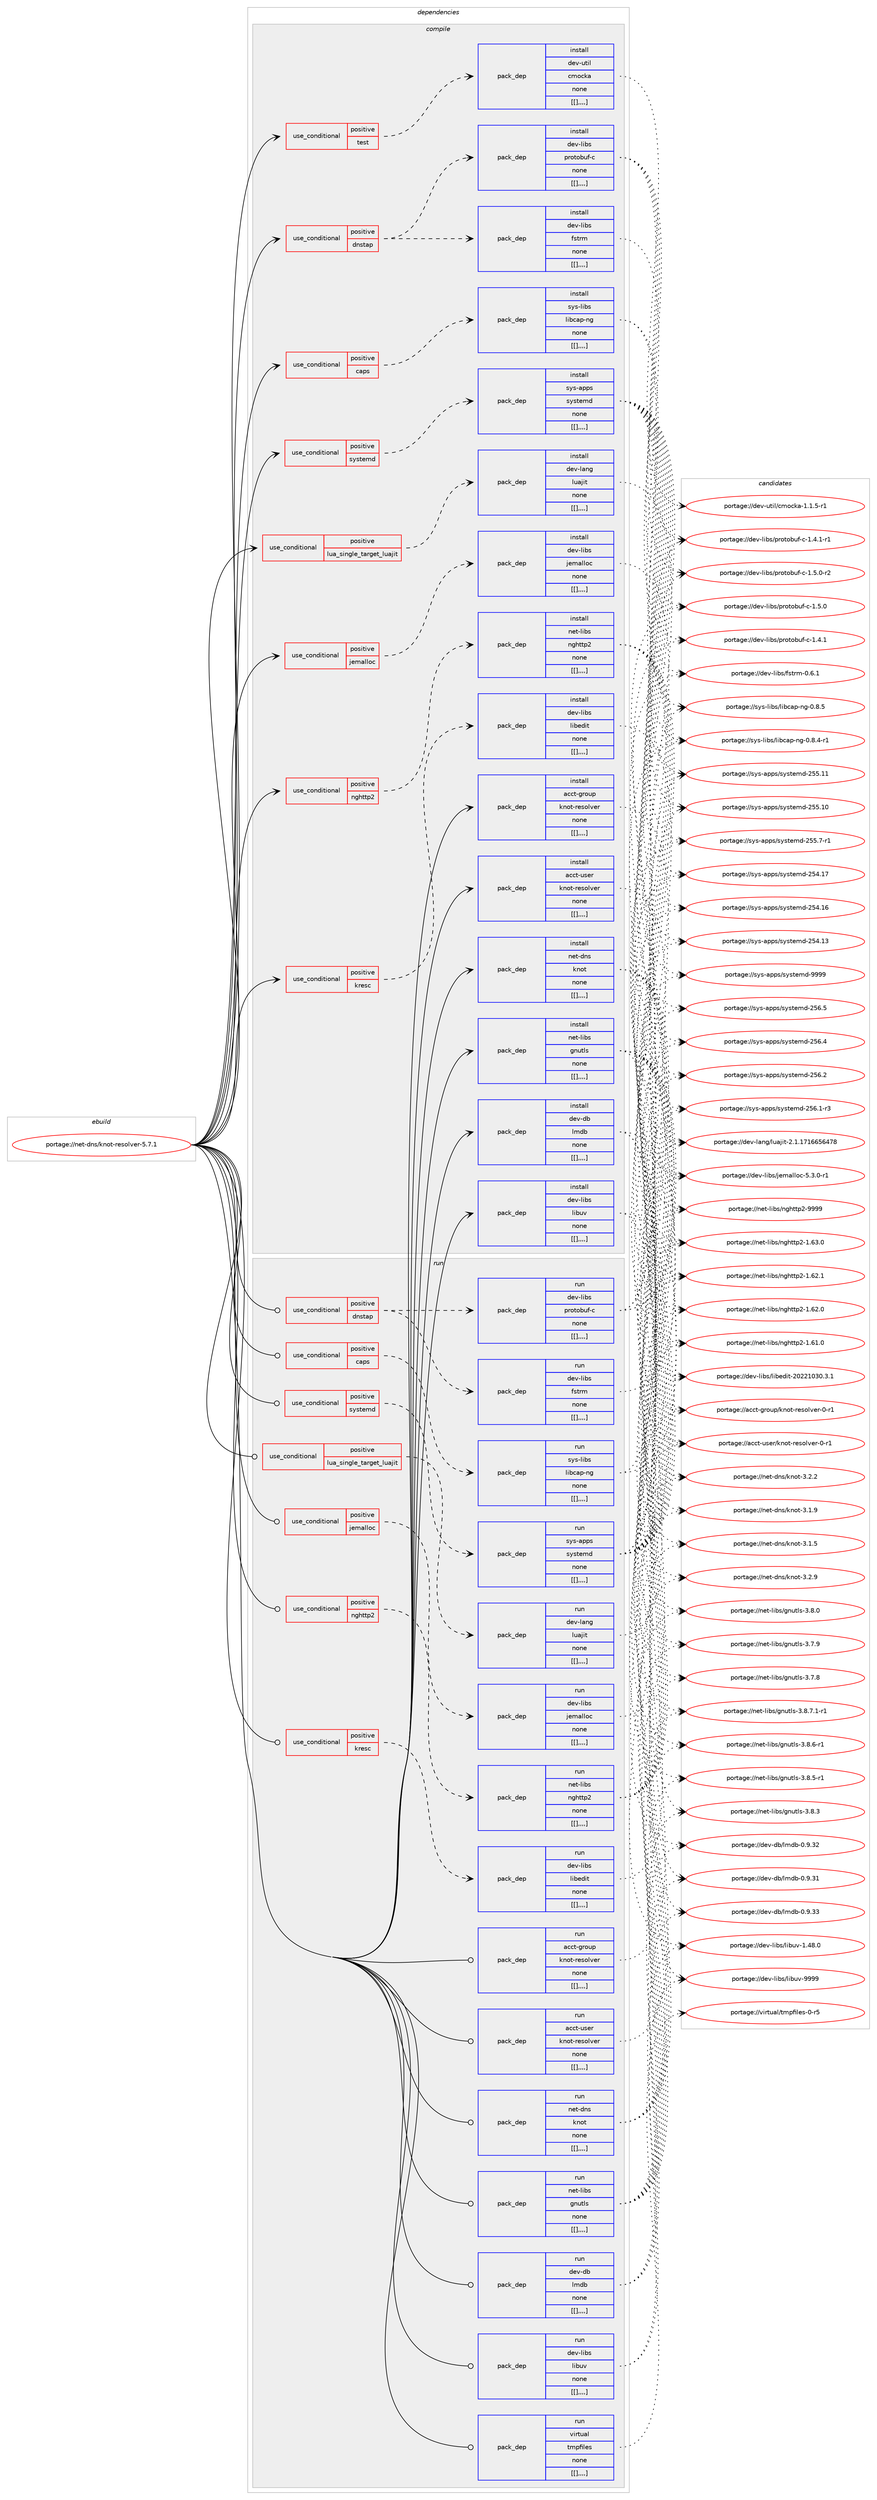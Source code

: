 digraph prolog {

# *************
# Graph options
# *************

newrank=true;
concentrate=true;
compound=true;
graph [rankdir=LR,fontname=Helvetica,fontsize=10,ranksep=1.5];#, ranksep=2.5, nodesep=0.2];
edge  [arrowhead=vee];
node  [fontname=Helvetica,fontsize=10];

# **********
# The ebuild
# **********

subgraph cluster_leftcol {
color=gray;
label=<<i>ebuild</i>>;
id [label="portage://net-dns/knot-resolver-5.7.1", color=red, width=4, href="../net-dns/knot-resolver-5.7.1.svg"];
}

# ****************
# The dependencies
# ****************

subgraph cluster_midcol {
color=gray;
label=<<i>dependencies</i>>;
subgraph cluster_compile {
fillcolor="#eeeeee";
style=filled;
label=<<i>compile</i>>;
subgraph cond94603 {
dependency365141 [label=<<TABLE BORDER="0" CELLBORDER="1" CELLSPACING="0" CELLPADDING="4"><TR><TD ROWSPAN="3" CELLPADDING="10">use_conditional</TD></TR><TR><TD>positive</TD></TR><TR><TD>caps</TD></TR></TABLE>>, shape=none, color=red];
subgraph pack267785 {
dependency365142 [label=<<TABLE BORDER="0" CELLBORDER="1" CELLSPACING="0" CELLPADDING="4" WIDTH="220"><TR><TD ROWSPAN="6" CELLPADDING="30">pack_dep</TD></TR><TR><TD WIDTH="110">install</TD></TR><TR><TD>sys-libs</TD></TR><TR><TD>libcap-ng</TD></TR><TR><TD>none</TD></TR><TR><TD>[[],,,,]</TD></TR></TABLE>>, shape=none, color=blue];
}
dependency365141:e -> dependency365142:w [weight=20,style="dashed",arrowhead="vee"];
}
id:e -> dependency365141:w [weight=20,style="solid",arrowhead="vee"];
subgraph cond94604 {
dependency365143 [label=<<TABLE BORDER="0" CELLBORDER="1" CELLSPACING="0" CELLPADDING="4"><TR><TD ROWSPAN="3" CELLPADDING="10">use_conditional</TD></TR><TR><TD>positive</TD></TR><TR><TD>dnstap</TD></TR></TABLE>>, shape=none, color=red];
subgraph pack267786 {
dependency365144 [label=<<TABLE BORDER="0" CELLBORDER="1" CELLSPACING="0" CELLPADDING="4" WIDTH="220"><TR><TD ROWSPAN="6" CELLPADDING="30">pack_dep</TD></TR><TR><TD WIDTH="110">install</TD></TR><TR><TD>dev-libs</TD></TR><TR><TD>fstrm</TD></TR><TR><TD>none</TD></TR><TR><TD>[[],,,,]</TD></TR></TABLE>>, shape=none, color=blue];
}
dependency365143:e -> dependency365144:w [weight=20,style="dashed",arrowhead="vee"];
subgraph pack267787 {
dependency365145 [label=<<TABLE BORDER="0" CELLBORDER="1" CELLSPACING="0" CELLPADDING="4" WIDTH="220"><TR><TD ROWSPAN="6" CELLPADDING="30">pack_dep</TD></TR><TR><TD WIDTH="110">install</TD></TR><TR><TD>dev-libs</TD></TR><TR><TD>protobuf-c</TD></TR><TR><TD>none</TD></TR><TR><TD>[[],,,,]</TD></TR></TABLE>>, shape=none, color=blue];
}
dependency365143:e -> dependency365145:w [weight=20,style="dashed",arrowhead="vee"];
}
id:e -> dependency365143:w [weight=20,style="solid",arrowhead="vee"];
subgraph cond94605 {
dependency365146 [label=<<TABLE BORDER="0" CELLBORDER="1" CELLSPACING="0" CELLPADDING="4"><TR><TD ROWSPAN="3" CELLPADDING="10">use_conditional</TD></TR><TR><TD>positive</TD></TR><TR><TD>jemalloc</TD></TR></TABLE>>, shape=none, color=red];
subgraph pack267788 {
dependency365147 [label=<<TABLE BORDER="0" CELLBORDER="1" CELLSPACING="0" CELLPADDING="4" WIDTH="220"><TR><TD ROWSPAN="6" CELLPADDING="30">pack_dep</TD></TR><TR><TD WIDTH="110">install</TD></TR><TR><TD>dev-libs</TD></TR><TR><TD>jemalloc</TD></TR><TR><TD>none</TD></TR><TR><TD>[[],,,,]</TD></TR></TABLE>>, shape=none, color=blue];
}
dependency365146:e -> dependency365147:w [weight=20,style="dashed",arrowhead="vee"];
}
id:e -> dependency365146:w [weight=20,style="solid",arrowhead="vee"];
subgraph cond94606 {
dependency365148 [label=<<TABLE BORDER="0" CELLBORDER="1" CELLSPACING="0" CELLPADDING="4"><TR><TD ROWSPAN="3" CELLPADDING="10">use_conditional</TD></TR><TR><TD>positive</TD></TR><TR><TD>kresc</TD></TR></TABLE>>, shape=none, color=red];
subgraph pack267789 {
dependency365149 [label=<<TABLE BORDER="0" CELLBORDER="1" CELLSPACING="0" CELLPADDING="4" WIDTH="220"><TR><TD ROWSPAN="6" CELLPADDING="30">pack_dep</TD></TR><TR><TD WIDTH="110">install</TD></TR><TR><TD>dev-libs</TD></TR><TR><TD>libedit</TD></TR><TR><TD>none</TD></TR><TR><TD>[[],,,,]</TD></TR></TABLE>>, shape=none, color=blue];
}
dependency365148:e -> dependency365149:w [weight=20,style="dashed",arrowhead="vee"];
}
id:e -> dependency365148:w [weight=20,style="solid",arrowhead="vee"];
subgraph cond94607 {
dependency365150 [label=<<TABLE BORDER="0" CELLBORDER="1" CELLSPACING="0" CELLPADDING="4"><TR><TD ROWSPAN="3" CELLPADDING="10">use_conditional</TD></TR><TR><TD>positive</TD></TR><TR><TD>lua_single_target_luajit</TD></TR></TABLE>>, shape=none, color=red];
subgraph pack267790 {
dependency365151 [label=<<TABLE BORDER="0" CELLBORDER="1" CELLSPACING="0" CELLPADDING="4" WIDTH="220"><TR><TD ROWSPAN="6" CELLPADDING="30">pack_dep</TD></TR><TR><TD WIDTH="110">install</TD></TR><TR><TD>dev-lang</TD></TR><TR><TD>luajit</TD></TR><TR><TD>none</TD></TR><TR><TD>[[],,,,]</TD></TR></TABLE>>, shape=none, color=blue];
}
dependency365150:e -> dependency365151:w [weight=20,style="dashed",arrowhead="vee"];
}
id:e -> dependency365150:w [weight=20,style="solid",arrowhead="vee"];
subgraph cond94608 {
dependency365152 [label=<<TABLE BORDER="0" CELLBORDER="1" CELLSPACING="0" CELLPADDING="4"><TR><TD ROWSPAN="3" CELLPADDING="10">use_conditional</TD></TR><TR><TD>positive</TD></TR><TR><TD>nghttp2</TD></TR></TABLE>>, shape=none, color=red];
subgraph pack267791 {
dependency365153 [label=<<TABLE BORDER="0" CELLBORDER="1" CELLSPACING="0" CELLPADDING="4" WIDTH="220"><TR><TD ROWSPAN="6" CELLPADDING="30">pack_dep</TD></TR><TR><TD WIDTH="110">install</TD></TR><TR><TD>net-libs</TD></TR><TR><TD>nghttp2</TD></TR><TR><TD>none</TD></TR><TR><TD>[[],,,,]</TD></TR></TABLE>>, shape=none, color=blue];
}
dependency365152:e -> dependency365153:w [weight=20,style="dashed",arrowhead="vee"];
}
id:e -> dependency365152:w [weight=20,style="solid",arrowhead="vee"];
subgraph cond94609 {
dependency365154 [label=<<TABLE BORDER="0" CELLBORDER="1" CELLSPACING="0" CELLPADDING="4"><TR><TD ROWSPAN="3" CELLPADDING="10">use_conditional</TD></TR><TR><TD>positive</TD></TR><TR><TD>systemd</TD></TR></TABLE>>, shape=none, color=red];
subgraph pack267792 {
dependency365155 [label=<<TABLE BORDER="0" CELLBORDER="1" CELLSPACING="0" CELLPADDING="4" WIDTH="220"><TR><TD ROWSPAN="6" CELLPADDING="30">pack_dep</TD></TR><TR><TD WIDTH="110">install</TD></TR><TR><TD>sys-apps</TD></TR><TR><TD>systemd</TD></TR><TR><TD>none</TD></TR><TR><TD>[[],,,,]</TD></TR></TABLE>>, shape=none, color=blue];
}
dependency365154:e -> dependency365155:w [weight=20,style="dashed",arrowhead="vee"];
}
id:e -> dependency365154:w [weight=20,style="solid",arrowhead="vee"];
subgraph cond94610 {
dependency365156 [label=<<TABLE BORDER="0" CELLBORDER="1" CELLSPACING="0" CELLPADDING="4"><TR><TD ROWSPAN="3" CELLPADDING="10">use_conditional</TD></TR><TR><TD>positive</TD></TR><TR><TD>test</TD></TR></TABLE>>, shape=none, color=red];
subgraph pack267793 {
dependency365157 [label=<<TABLE BORDER="0" CELLBORDER="1" CELLSPACING="0" CELLPADDING="4" WIDTH="220"><TR><TD ROWSPAN="6" CELLPADDING="30">pack_dep</TD></TR><TR><TD WIDTH="110">install</TD></TR><TR><TD>dev-util</TD></TR><TR><TD>cmocka</TD></TR><TR><TD>none</TD></TR><TR><TD>[[],,,,]</TD></TR></TABLE>>, shape=none, color=blue];
}
dependency365156:e -> dependency365157:w [weight=20,style="dashed",arrowhead="vee"];
}
id:e -> dependency365156:w [weight=20,style="solid",arrowhead="vee"];
subgraph pack267794 {
dependency365158 [label=<<TABLE BORDER="0" CELLBORDER="1" CELLSPACING="0" CELLPADDING="4" WIDTH="220"><TR><TD ROWSPAN="6" CELLPADDING="30">pack_dep</TD></TR><TR><TD WIDTH="110">install</TD></TR><TR><TD>acct-group</TD></TR><TR><TD>knot-resolver</TD></TR><TR><TD>none</TD></TR><TR><TD>[[],,,,]</TD></TR></TABLE>>, shape=none, color=blue];
}
id:e -> dependency365158:w [weight=20,style="solid",arrowhead="vee"];
subgraph pack267795 {
dependency365159 [label=<<TABLE BORDER="0" CELLBORDER="1" CELLSPACING="0" CELLPADDING="4" WIDTH="220"><TR><TD ROWSPAN="6" CELLPADDING="30">pack_dep</TD></TR><TR><TD WIDTH="110">install</TD></TR><TR><TD>acct-user</TD></TR><TR><TD>knot-resolver</TD></TR><TR><TD>none</TD></TR><TR><TD>[[],,,,]</TD></TR></TABLE>>, shape=none, color=blue];
}
id:e -> dependency365159:w [weight=20,style="solid",arrowhead="vee"];
subgraph pack267796 {
dependency365160 [label=<<TABLE BORDER="0" CELLBORDER="1" CELLSPACING="0" CELLPADDING="4" WIDTH="220"><TR><TD ROWSPAN="6" CELLPADDING="30">pack_dep</TD></TR><TR><TD WIDTH="110">install</TD></TR><TR><TD>dev-db</TD></TR><TR><TD>lmdb</TD></TR><TR><TD>none</TD></TR><TR><TD>[[],,,,]</TD></TR></TABLE>>, shape=none, color=blue];
}
id:e -> dependency365160:w [weight=20,style="solid",arrowhead="vee"];
subgraph pack267797 {
dependency365161 [label=<<TABLE BORDER="0" CELLBORDER="1" CELLSPACING="0" CELLPADDING="4" WIDTH="220"><TR><TD ROWSPAN="6" CELLPADDING="30">pack_dep</TD></TR><TR><TD WIDTH="110">install</TD></TR><TR><TD>dev-libs</TD></TR><TR><TD>libuv</TD></TR><TR><TD>none</TD></TR><TR><TD>[[],,,,]</TD></TR></TABLE>>, shape=none, color=blue];
}
id:e -> dependency365161:w [weight=20,style="solid",arrowhead="vee"];
subgraph pack267798 {
dependency365162 [label=<<TABLE BORDER="0" CELLBORDER="1" CELLSPACING="0" CELLPADDING="4" WIDTH="220"><TR><TD ROWSPAN="6" CELLPADDING="30">pack_dep</TD></TR><TR><TD WIDTH="110">install</TD></TR><TR><TD>net-dns</TD></TR><TR><TD>knot</TD></TR><TR><TD>none</TD></TR><TR><TD>[[],,,,]</TD></TR></TABLE>>, shape=none, color=blue];
}
id:e -> dependency365162:w [weight=20,style="solid",arrowhead="vee"];
subgraph pack267799 {
dependency365163 [label=<<TABLE BORDER="0" CELLBORDER="1" CELLSPACING="0" CELLPADDING="4" WIDTH="220"><TR><TD ROWSPAN="6" CELLPADDING="30">pack_dep</TD></TR><TR><TD WIDTH="110">install</TD></TR><TR><TD>net-libs</TD></TR><TR><TD>gnutls</TD></TR><TR><TD>none</TD></TR><TR><TD>[[],,,,]</TD></TR></TABLE>>, shape=none, color=blue];
}
id:e -> dependency365163:w [weight=20,style="solid",arrowhead="vee"];
}
subgraph cluster_compileandrun {
fillcolor="#eeeeee";
style=filled;
label=<<i>compile and run</i>>;
}
subgraph cluster_run {
fillcolor="#eeeeee";
style=filled;
label=<<i>run</i>>;
subgraph cond94611 {
dependency365164 [label=<<TABLE BORDER="0" CELLBORDER="1" CELLSPACING="0" CELLPADDING="4"><TR><TD ROWSPAN="3" CELLPADDING="10">use_conditional</TD></TR><TR><TD>positive</TD></TR><TR><TD>caps</TD></TR></TABLE>>, shape=none, color=red];
subgraph pack267800 {
dependency365165 [label=<<TABLE BORDER="0" CELLBORDER="1" CELLSPACING="0" CELLPADDING="4" WIDTH="220"><TR><TD ROWSPAN="6" CELLPADDING="30">pack_dep</TD></TR><TR><TD WIDTH="110">run</TD></TR><TR><TD>sys-libs</TD></TR><TR><TD>libcap-ng</TD></TR><TR><TD>none</TD></TR><TR><TD>[[],,,,]</TD></TR></TABLE>>, shape=none, color=blue];
}
dependency365164:e -> dependency365165:w [weight=20,style="dashed",arrowhead="vee"];
}
id:e -> dependency365164:w [weight=20,style="solid",arrowhead="odot"];
subgraph cond94612 {
dependency365166 [label=<<TABLE BORDER="0" CELLBORDER="1" CELLSPACING="0" CELLPADDING="4"><TR><TD ROWSPAN="3" CELLPADDING="10">use_conditional</TD></TR><TR><TD>positive</TD></TR><TR><TD>dnstap</TD></TR></TABLE>>, shape=none, color=red];
subgraph pack267801 {
dependency365167 [label=<<TABLE BORDER="0" CELLBORDER="1" CELLSPACING="0" CELLPADDING="4" WIDTH="220"><TR><TD ROWSPAN="6" CELLPADDING="30">pack_dep</TD></TR><TR><TD WIDTH="110">run</TD></TR><TR><TD>dev-libs</TD></TR><TR><TD>fstrm</TD></TR><TR><TD>none</TD></TR><TR><TD>[[],,,,]</TD></TR></TABLE>>, shape=none, color=blue];
}
dependency365166:e -> dependency365167:w [weight=20,style="dashed",arrowhead="vee"];
subgraph pack267802 {
dependency365168 [label=<<TABLE BORDER="0" CELLBORDER="1" CELLSPACING="0" CELLPADDING="4" WIDTH="220"><TR><TD ROWSPAN="6" CELLPADDING="30">pack_dep</TD></TR><TR><TD WIDTH="110">run</TD></TR><TR><TD>dev-libs</TD></TR><TR><TD>protobuf-c</TD></TR><TR><TD>none</TD></TR><TR><TD>[[],,,,]</TD></TR></TABLE>>, shape=none, color=blue];
}
dependency365166:e -> dependency365168:w [weight=20,style="dashed",arrowhead="vee"];
}
id:e -> dependency365166:w [weight=20,style="solid",arrowhead="odot"];
subgraph cond94613 {
dependency365169 [label=<<TABLE BORDER="0" CELLBORDER="1" CELLSPACING="0" CELLPADDING="4"><TR><TD ROWSPAN="3" CELLPADDING="10">use_conditional</TD></TR><TR><TD>positive</TD></TR><TR><TD>jemalloc</TD></TR></TABLE>>, shape=none, color=red];
subgraph pack267803 {
dependency365170 [label=<<TABLE BORDER="0" CELLBORDER="1" CELLSPACING="0" CELLPADDING="4" WIDTH="220"><TR><TD ROWSPAN="6" CELLPADDING="30">pack_dep</TD></TR><TR><TD WIDTH="110">run</TD></TR><TR><TD>dev-libs</TD></TR><TR><TD>jemalloc</TD></TR><TR><TD>none</TD></TR><TR><TD>[[],,,,]</TD></TR></TABLE>>, shape=none, color=blue];
}
dependency365169:e -> dependency365170:w [weight=20,style="dashed",arrowhead="vee"];
}
id:e -> dependency365169:w [weight=20,style="solid",arrowhead="odot"];
subgraph cond94614 {
dependency365171 [label=<<TABLE BORDER="0" CELLBORDER="1" CELLSPACING="0" CELLPADDING="4"><TR><TD ROWSPAN="3" CELLPADDING="10">use_conditional</TD></TR><TR><TD>positive</TD></TR><TR><TD>kresc</TD></TR></TABLE>>, shape=none, color=red];
subgraph pack267804 {
dependency365172 [label=<<TABLE BORDER="0" CELLBORDER="1" CELLSPACING="0" CELLPADDING="4" WIDTH="220"><TR><TD ROWSPAN="6" CELLPADDING="30">pack_dep</TD></TR><TR><TD WIDTH="110">run</TD></TR><TR><TD>dev-libs</TD></TR><TR><TD>libedit</TD></TR><TR><TD>none</TD></TR><TR><TD>[[],,,,]</TD></TR></TABLE>>, shape=none, color=blue];
}
dependency365171:e -> dependency365172:w [weight=20,style="dashed",arrowhead="vee"];
}
id:e -> dependency365171:w [weight=20,style="solid",arrowhead="odot"];
subgraph cond94615 {
dependency365173 [label=<<TABLE BORDER="0" CELLBORDER="1" CELLSPACING="0" CELLPADDING="4"><TR><TD ROWSPAN="3" CELLPADDING="10">use_conditional</TD></TR><TR><TD>positive</TD></TR><TR><TD>lua_single_target_luajit</TD></TR></TABLE>>, shape=none, color=red];
subgraph pack267805 {
dependency365174 [label=<<TABLE BORDER="0" CELLBORDER="1" CELLSPACING="0" CELLPADDING="4" WIDTH="220"><TR><TD ROWSPAN="6" CELLPADDING="30">pack_dep</TD></TR><TR><TD WIDTH="110">run</TD></TR><TR><TD>dev-lang</TD></TR><TR><TD>luajit</TD></TR><TR><TD>none</TD></TR><TR><TD>[[],,,,]</TD></TR></TABLE>>, shape=none, color=blue];
}
dependency365173:e -> dependency365174:w [weight=20,style="dashed",arrowhead="vee"];
}
id:e -> dependency365173:w [weight=20,style="solid",arrowhead="odot"];
subgraph cond94616 {
dependency365175 [label=<<TABLE BORDER="0" CELLBORDER="1" CELLSPACING="0" CELLPADDING="4"><TR><TD ROWSPAN="3" CELLPADDING="10">use_conditional</TD></TR><TR><TD>positive</TD></TR><TR><TD>nghttp2</TD></TR></TABLE>>, shape=none, color=red];
subgraph pack267806 {
dependency365176 [label=<<TABLE BORDER="0" CELLBORDER="1" CELLSPACING="0" CELLPADDING="4" WIDTH="220"><TR><TD ROWSPAN="6" CELLPADDING="30">pack_dep</TD></TR><TR><TD WIDTH="110">run</TD></TR><TR><TD>net-libs</TD></TR><TR><TD>nghttp2</TD></TR><TR><TD>none</TD></TR><TR><TD>[[],,,,]</TD></TR></TABLE>>, shape=none, color=blue];
}
dependency365175:e -> dependency365176:w [weight=20,style="dashed",arrowhead="vee"];
}
id:e -> dependency365175:w [weight=20,style="solid",arrowhead="odot"];
subgraph cond94617 {
dependency365177 [label=<<TABLE BORDER="0" CELLBORDER="1" CELLSPACING="0" CELLPADDING="4"><TR><TD ROWSPAN="3" CELLPADDING="10">use_conditional</TD></TR><TR><TD>positive</TD></TR><TR><TD>systemd</TD></TR></TABLE>>, shape=none, color=red];
subgraph pack267807 {
dependency365178 [label=<<TABLE BORDER="0" CELLBORDER="1" CELLSPACING="0" CELLPADDING="4" WIDTH="220"><TR><TD ROWSPAN="6" CELLPADDING="30">pack_dep</TD></TR><TR><TD WIDTH="110">run</TD></TR><TR><TD>sys-apps</TD></TR><TR><TD>systemd</TD></TR><TR><TD>none</TD></TR><TR><TD>[[],,,,]</TD></TR></TABLE>>, shape=none, color=blue];
}
dependency365177:e -> dependency365178:w [weight=20,style="dashed",arrowhead="vee"];
}
id:e -> dependency365177:w [weight=20,style="solid",arrowhead="odot"];
subgraph pack267808 {
dependency365179 [label=<<TABLE BORDER="0" CELLBORDER="1" CELLSPACING="0" CELLPADDING="4" WIDTH="220"><TR><TD ROWSPAN="6" CELLPADDING="30">pack_dep</TD></TR><TR><TD WIDTH="110">run</TD></TR><TR><TD>acct-group</TD></TR><TR><TD>knot-resolver</TD></TR><TR><TD>none</TD></TR><TR><TD>[[],,,,]</TD></TR></TABLE>>, shape=none, color=blue];
}
id:e -> dependency365179:w [weight=20,style="solid",arrowhead="odot"];
subgraph pack267809 {
dependency365180 [label=<<TABLE BORDER="0" CELLBORDER="1" CELLSPACING="0" CELLPADDING="4" WIDTH="220"><TR><TD ROWSPAN="6" CELLPADDING="30">pack_dep</TD></TR><TR><TD WIDTH="110">run</TD></TR><TR><TD>acct-user</TD></TR><TR><TD>knot-resolver</TD></TR><TR><TD>none</TD></TR><TR><TD>[[],,,,]</TD></TR></TABLE>>, shape=none, color=blue];
}
id:e -> dependency365180:w [weight=20,style="solid",arrowhead="odot"];
subgraph pack267810 {
dependency365181 [label=<<TABLE BORDER="0" CELLBORDER="1" CELLSPACING="0" CELLPADDING="4" WIDTH="220"><TR><TD ROWSPAN="6" CELLPADDING="30">pack_dep</TD></TR><TR><TD WIDTH="110">run</TD></TR><TR><TD>dev-db</TD></TR><TR><TD>lmdb</TD></TR><TR><TD>none</TD></TR><TR><TD>[[],,,,]</TD></TR></TABLE>>, shape=none, color=blue];
}
id:e -> dependency365181:w [weight=20,style="solid",arrowhead="odot"];
subgraph pack267811 {
dependency365182 [label=<<TABLE BORDER="0" CELLBORDER="1" CELLSPACING="0" CELLPADDING="4" WIDTH="220"><TR><TD ROWSPAN="6" CELLPADDING="30">pack_dep</TD></TR><TR><TD WIDTH="110">run</TD></TR><TR><TD>dev-libs</TD></TR><TR><TD>libuv</TD></TR><TR><TD>none</TD></TR><TR><TD>[[],,,,]</TD></TR></TABLE>>, shape=none, color=blue];
}
id:e -> dependency365182:w [weight=20,style="solid",arrowhead="odot"];
subgraph pack267812 {
dependency365183 [label=<<TABLE BORDER="0" CELLBORDER="1" CELLSPACING="0" CELLPADDING="4" WIDTH="220"><TR><TD ROWSPAN="6" CELLPADDING="30">pack_dep</TD></TR><TR><TD WIDTH="110">run</TD></TR><TR><TD>net-dns</TD></TR><TR><TD>knot</TD></TR><TR><TD>none</TD></TR><TR><TD>[[],,,,]</TD></TR></TABLE>>, shape=none, color=blue];
}
id:e -> dependency365183:w [weight=20,style="solid",arrowhead="odot"];
subgraph pack267813 {
dependency365184 [label=<<TABLE BORDER="0" CELLBORDER="1" CELLSPACING="0" CELLPADDING="4" WIDTH="220"><TR><TD ROWSPAN="6" CELLPADDING="30">pack_dep</TD></TR><TR><TD WIDTH="110">run</TD></TR><TR><TD>net-libs</TD></TR><TR><TD>gnutls</TD></TR><TR><TD>none</TD></TR><TR><TD>[[],,,,]</TD></TR></TABLE>>, shape=none, color=blue];
}
id:e -> dependency365184:w [weight=20,style="solid",arrowhead="odot"];
subgraph pack267814 {
dependency365185 [label=<<TABLE BORDER="0" CELLBORDER="1" CELLSPACING="0" CELLPADDING="4" WIDTH="220"><TR><TD ROWSPAN="6" CELLPADDING="30">pack_dep</TD></TR><TR><TD WIDTH="110">run</TD></TR><TR><TD>virtual</TD></TR><TR><TD>tmpfiles</TD></TR><TR><TD>none</TD></TR><TR><TD>[[],,,,]</TD></TR></TABLE>>, shape=none, color=blue];
}
id:e -> dependency365185:w [weight=20,style="solid",arrowhead="odot"];
}
}

# **************
# The candidates
# **************

subgraph cluster_choices {
rank=same;
color=gray;
label=<<i>candidates</i>>;

subgraph choice267785 {
color=black;
nodesep=1;
choice11512111545108105981154710810598999711245110103454846564653 [label="portage://sys-libs/libcap-ng-0.8.5", color=red, width=4,href="../sys-libs/libcap-ng-0.8.5.svg"];
choice115121115451081059811547108105989997112451101034548465646524511449 [label="portage://sys-libs/libcap-ng-0.8.4-r1", color=red, width=4,href="../sys-libs/libcap-ng-0.8.4-r1.svg"];
dependency365142:e -> choice11512111545108105981154710810598999711245110103454846564653:w [style=dotted,weight="100"];
dependency365142:e -> choice115121115451081059811547108105989997112451101034548465646524511449:w [style=dotted,weight="100"];
}
subgraph choice267786 {
color=black;
nodesep=1;
choice100101118451081059811547102115116114109454846544649 [label="portage://dev-libs/fstrm-0.6.1", color=red, width=4,href="../dev-libs/fstrm-0.6.1.svg"];
dependency365144:e -> choice100101118451081059811547102115116114109454846544649:w [style=dotted,weight="100"];
}
subgraph choice267787 {
color=black;
nodesep=1;
choice1001011184510810598115471121141111161119811710245994549465346484511450 [label="portage://dev-libs/protobuf-c-1.5.0-r2", color=red, width=4,href="../dev-libs/protobuf-c-1.5.0-r2.svg"];
choice100101118451081059811547112114111116111981171024599454946534648 [label="portage://dev-libs/protobuf-c-1.5.0", color=red, width=4,href="../dev-libs/protobuf-c-1.5.0.svg"];
choice1001011184510810598115471121141111161119811710245994549465246494511449 [label="portage://dev-libs/protobuf-c-1.4.1-r1", color=red, width=4,href="../dev-libs/protobuf-c-1.4.1-r1.svg"];
choice100101118451081059811547112114111116111981171024599454946524649 [label="portage://dev-libs/protobuf-c-1.4.1", color=red, width=4,href="../dev-libs/protobuf-c-1.4.1.svg"];
dependency365145:e -> choice1001011184510810598115471121141111161119811710245994549465346484511450:w [style=dotted,weight="100"];
dependency365145:e -> choice100101118451081059811547112114111116111981171024599454946534648:w [style=dotted,weight="100"];
dependency365145:e -> choice1001011184510810598115471121141111161119811710245994549465246494511449:w [style=dotted,weight="100"];
dependency365145:e -> choice100101118451081059811547112114111116111981171024599454946524649:w [style=dotted,weight="100"];
}
subgraph choice267788 {
color=black;
nodesep=1;
choice10010111845108105981154710610110997108108111994553465146484511449 [label="portage://dev-libs/jemalloc-5.3.0-r1", color=red, width=4,href="../dev-libs/jemalloc-5.3.0-r1.svg"];
dependency365147:e -> choice10010111845108105981154710610110997108108111994553465146484511449:w [style=dotted,weight="100"];
}
subgraph choice267789 {
color=black;
nodesep=1;
choice1001011184510810598115471081059810110010511645504850504948514846514649 [label="portage://dev-libs/libedit-20221030.3.1", color=red, width=4,href="../dev-libs/libedit-20221030.3.1.svg"];
dependency365149:e -> choice1001011184510810598115471081059810110010511645504850504948514846514649:w [style=dotted,weight="100"];
}
subgraph choice267790 {
color=black;
nodesep=1;
choice10010111845108971101034710811797106105116455046494649554954545354525556 [label="portage://dev-lang/luajit-2.1.1716656478", color=red, width=4,href="../dev-lang/luajit-2.1.1716656478.svg"];
dependency365151:e -> choice10010111845108971101034710811797106105116455046494649554954545354525556:w [style=dotted,weight="100"];
}
subgraph choice267791 {
color=black;
nodesep=1;
choice110101116451081059811547110103104116116112504557575757 [label="portage://net-libs/nghttp2-9999", color=red, width=4,href="../net-libs/nghttp2-9999.svg"];
choice1101011164510810598115471101031041161161125045494654514648 [label="portage://net-libs/nghttp2-1.63.0", color=red, width=4,href="../net-libs/nghttp2-1.63.0.svg"];
choice1101011164510810598115471101031041161161125045494654504649 [label="portage://net-libs/nghttp2-1.62.1", color=red, width=4,href="../net-libs/nghttp2-1.62.1.svg"];
choice1101011164510810598115471101031041161161125045494654504648 [label="portage://net-libs/nghttp2-1.62.0", color=red, width=4,href="../net-libs/nghttp2-1.62.0.svg"];
choice1101011164510810598115471101031041161161125045494654494648 [label="portage://net-libs/nghttp2-1.61.0", color=red, width=4,href="../net-libs/nghttp2-1.61.0.svg"];
dependency365153:e -> choice110101116451081059811547110103104116116112504557575757:w [style=dotted,weight="100"];
dependency365153:e -> choice1101011164510810598115471101031041161161125045494654514648:w [style=dotted,weight="100"];
dependency365153:e -> choice1101011164510810598115471101031041161161125045494654504649:w [style=dotted,weight="100"];
dependency365153:e -> choice1101011164510810598115471101031041161161125045494654504648:w [style=dotted,weight="100"];
dependency365153:e -> choice1101011164510810598115471101031041161161125045494654494648:w [style=dotted,weight="100"];
}
subgraph choice267792 {
color=black;
nodesep=1;
choice1151211154597112112115471151211151161011091004557575757 [label="portage://sys-apps/systemd-9999", color=red, width=4,href="../sys-apps/systemd-9999.svg"];
choice115121115459711211211547115121115116101109100455053544653 [label="portage://sys-apps/systemd-256.5", color=red, width=4,href="../sys-apps/systemd-256.5.svg"];
choice115121115459711211211547115121115116101109100455053544652 [label="portage://sys-apps/systemd-256.4", color=red, width=4,href="../sys-apps/systemd-256.4.svg"];
choice115121115459711211211547115121115116101109100455053544650 [label="portage://sys-apps/systemd-256.2", color=red, width=4,href="../sys-apps/systemd-256.2.svg"];
choice1151211154597112112115471151211151161011091004550535446494511451 [label="portage://sys-apps/systemd-256.1-r3", color=red, width=4,href="../sys-apps/systemd-256.1-r3.svg"];
choice11512111545971121121154711512111511610110910045505353464949 [label="portage://sys-apps/systemd-255.11", color=red, width=4,href="../sys-apps/systemd-255.11.svg"];
choice11512111545971121121154711512111511610110910045505353464948 [label="portage://sys-apps/systemd-255.10", color=red, width=4,href="../sys-apps/systemd-255.10.svg"];
choice1151211154597112112115471151211151161011091004550535346554511449 [label="portage://sys-apps/systemd-255.7-r1", color=red, width=4,href="../sys-apps/systemd-255.7-r1.svg"];
choice11512111545971121121154711512111511610110910045505352464955 [label="portage://sys-apps/systemd-254.17", color=red, width=4,href="../sys-apps/systemd-254.17.svg"];
choice11512111545971121121154711512111511610110910045505352464954 [label="portage://sys-apps/systemd-254.16", color=red, width=4,href="../sys-apps/systemd-254.16.svg"];
choice11512111545971121121154711512111511610110910045505352464951 [label="portage://sys-apps/systemd-254.13", color=red, width=4,href="../sys-apps/systemd-254.13.svg"];
dependency365155:e -> choice1151211154597112112115471151211151161011091004557575757:w [style=dotted,weight="100"];
dependency365155:e -> choice115121115459711211211547115121115116101109100455053544653:w [style=dotted,weight="100"];
dependency365155:e -> choice115121115459711211211547115121115116101109100455053544652:w [style=dotted,weight="100"];
dependency365155:e -> choice115121115459711211211547115121115116101109100455053544650:w [style=dotted,weight="100"];
dependency365155:e -> choice1151211154597112112115471151211151161011091004550535446494511451:w [style=dotted,weight="100"];
dependency365155:e -> choice11512111545971121121154711512111511610110910045505353464949:w [style=dotted,weight="100"];
dependency365155:e -> choice11512111545971121121154711512111511610110910045505353464948:w [style=dotted,weight="100"];
dependency365155:e -> choice1151211154597112112115471151211151161011091004550535346554511449:w [style=dotted,weight="100"];
dependency365155:e -> choice11512111545971121121154711512111511610110910045505352464955:w [style=dotted,weight="100"];
dependency365155:e -> choice11512111545971121121154711512111511610110910045505352464954:w [style=dotted,weight="100"];
dependency365155:e -> choice11512111545971121121154711512111511610110910045505352464951:w [style=dotted,weight="100"];
}
subgraph choice267793 {
color=black;
nodesep=1;
choice10010111845117116105108479910911199107974549464946534511449 [label="portage://dev-util/cmocka-1.1.5-r1", color=red, width=4,href="../dev-util/cmocka-1.1.5-r1.svg"];
dependency365157:e -> choice10010111845117116105108479910911199107974549464946534511449:w [style=dotted,weight="100"];
}
subgraph choice267794 {
color=black;
nodesep=1;
choice97999911645103114111117112471071101111164511410111511110811810111445484511449 [label="portage://acct-group/knot-resolver-0-r1", color=red, width=4,href="../acct-group/knot-resolver-0-r1.svg"];
dependency365158:e -> choice97999911645103114111117112471071101111164511410111511110811810111445484511449:w [style=dotted,weight="100"];
}
subgraph choice267795 {
color=black;
nodesep=1;
choice97999911645117115101114471071101111164511410111511110811810111445484511449 [label="portage://acct-user/knot-resolver-0-r1", color=red, width=4,href="../acct-user/knot-resolver-0-r1.svg"];
dependency365159:e -> choice97999911645117115101114471071101111164511410111511110811810111445484511449:w [style=dotted,weight="100"];
}
subgraph choice267796 {
color=black;
nodesep=1;
choice1001011184510098471081091009845484657465151 [label="portage://dev-db/lmdb-0.9.33", color=red, width=4,href="../dev-db/lmdb-0.9.33.svg"];
choice1001011184510098471081091009845484657465150 [label="portage://dev-db/lmdb-0.9.32", color=red, width=4,href="../dev-db/lmdb-0.9.32.svg"];
choice1001011184510098471081091009845484657465149 [label="portage://dev-db/lmdb-0.9.31", color=red, width=4,href="../dev-db/lmdb-0.9.31.svg"];
dependency365160:e -> choice1001011184510098471081091009845484657465151:w [style=dotted,weight="100"];
dependency365160:e -> choice1001011184510098471081091009845484657465150:w [style=dotted,weight="100"];
dependency365160:e -> choice1001011184510098471081091009845484657465149:w [style=dotted,weight="100"];
}
subgraph choice267797 {
color=black;
nodesep=1;
choice100101118451081059811547108105981171184557575757 [label="portage://dev-libs/libuv-9999", color=red, width=4,href="../dev-libs/libuv-9999.svg"];
choice1001011184510810598115471081059811711845494652564648 [label="portage://dev-libs/libuv-1.48.0", color=red, width=4,href="../dev-libs/libuv-1.48.0.svg"];
dependency365161:e -> choice100101118451081059811547108105981171184557575757:w [style=dotted,weight="100"];
dependency365161:e -> choice1001011184510810598115471081059811711845494652564648:w [style=dotted,weight="100"];
}
subgraph choice267798 {
color=black;
nodesep=1;
choice1101011164510011011547107110111116455146504657 [label="portage://net-dns/knot-3.2.9", color=red, width=4,href="../net-dns/knot-3.2.9.svg"];
choice1101011164510011011547107110111116455146504650 [label="portage://net-dns/knot-3.2.2", color=red, width=4,href="../net-dns/knot-3.2.2.svg"];
choice1101011164510011011547107110111116455146494657 [label="portage://net-dns/knot-3.1.9", color=red, width=4,href="../net-dns/knot-3.1.9.svg"];
choice1101011164510011011547107110111116455146494653 [label="portage://net-dns/knot-3.1.5", color=red, width=4,href="../net-dns/knot-3.1.5.svg"];
dependency365162:e -> choice1101011164510011011547107110111116455146504657:w [style=dotted,weight="100"];
dependency365162:e -> choice1101011164510011011547107110111116455146504650:w [style=dotted,weight="100"];
dependency365162:e -> choice1101011164510011011547107110111116455146494657:w [style=dotted,weight="100"];
dependency365162:e -> choice1101011164510011011547107110111116455146494653:w [style=dotted,weight="100"];
}
subgraph choice267799 {
color=black;
nodesep=1;
choice11010111645108105981154710311011711610811545514656465546494511449 [label="portage://net-libs/gnutls-3.8.7.1-r1", color=red, width=4,href="../net-libs/gnutls-3.8.7.1-r1.svg"];
choice1101011164510810598115471031101171161081154551465646544511449 [label="portage://net-libs/gnutls-3.8.6-r1", color=red, width=4,href="../net-libs/gnutls-3.8.6-r1.svg"];
choice1101011164510810598115471031101171161081154551465646534511449 [label="portage://net-libs/gnutls-3.8.5-r1", color=red, width=4,href="../net-libs/gnutls-3.8.5-r1.svg"];
choice110101116451081059811547103110117116108115455146564651 [label="portage://net-libs/gnutls-3.8.3", color=red, width=4,href="../net-libs/gnutls-3.8.3.svg"];
choice110101116451081059811547103110117116108115455146564648 [label="portage://net-libs/gnutls-3.8.0", color=red, width=4,href="../net-libs/gnutls-3.8.0.svg"];
choice110101116451081059811547103110117116108115455146554657 [label="portage://net-libs/gnutls-3.7.9", color=red, width=4,href="../net-libs/gnutls-3.7.9.svg"];
choice110101116451081059811547103110117116108115455146554656 [label="portage://net-libs/gnutls-3.7.8", color=red, width=4,href="../net-libs/gnutls-3.7.8.svg"];
dependency365163:e -> choice11010111645108105981154710311011711610811545514656465546494511449:w [style=dotted,weight="100"];
dependency365163:e -> choice1101011164510810598115471031101171161081154551465646544511449:w [style=dotted,weight="100"];
dependency365163:e -> choice1101011164510810598115471031101171161081154551465646534511449:w [style=dotted,weight="100"];
dependency365163:e -> choice110101116451081059811547103110117116108115455146564651:w [style=dotted,weight="100"];
dependency365163:e -> choice110101116451081059811547103110117116108115455146564648:w [style=dotted,weight="100"];
dependency365163:e -> choice110101116451081059811547103110117116108115455146554657:w [style=dotted,weight="100"];
dependency365163:e -> choice110101116451081059811547103110117116108115455146554656:w [style=dotted,weight="100"];
}
subgraph choice267800 {
color=black;
nodesep=1;
choice11512111545108105981154710810598999711245110103454846564653 [label="portage://sys-libs/libcap-ng-0.8.5", color=red, width=4,href="../sys-libs/libcap-ng-0.8.5.svg"];
choice115121115451081059811547108105989997112451101034548465646524511449 [label="portage://sys-libs/libcap-ng-0.8.4-r1", color=red, width=4,href="../sys-libs/libcap-ng-0.8.4-r1.svg"];
dependency365165:e -> choice11512111545108105981154710810598999711245110103454846564653:w [style=dotted,weight="100"];
dependency365165:e -> choice115121115451081059811547108105989997112451101034548465646524511449:w [style=dotted,weight="100"];
}
subgraph choice267801 {
color=black;
nodesep=1;
choice100101118451081059811547102115116114109454846544649 [label="portage://dev-libs/fstrm-0.6.1", color=red, width=4,href="../dev-libs/fstrm-0.6.1.svg"];
dependency365167:e -> choice100101118451081059811547102115116114109454846544649:w [style=dotted,weight="100"];
}
subgraph choice267802 {
color=black;
nodesep=1;
choice1001011184510810598115471121141111161119811710245994549465346484511450 [label="portage://dev-libs/protobuf-c-1.5.0-r2", color=red, width=4,href="../dev-libs/protobuf-c-1.5.0-r2.svg"];
choice100101118451081059811547112114111116111981171024599454946534648 [label="portage://dev-libs/protobuf-c-1.5.0", color=red, width=4,href="../dev-libs/protobuf-c-1.5.0.svg"];
choice1001011184510810598115471121141111161119811710245994549465246494511449 [label="portage://dev-libs/protobuf-c-1.4.1-r1", color=red, width=4,href="../dev-libs/protobuf-c-1.4.1-r1.svg"];
choice100101118451081059811547112114111116111981171024599454946524649 [label="portage://dev-libs/protobuf-c-1.4.1", color=red, width=4,href="../dev-libs/protobuf-c-1.4.1.svg"];
dependency365168:e -> choice1001011184510810598115471121141111161119811710245994549465346484511450:w [style=dotted,weight="100"];
dependency365168:e -> choice100101118451081059811547112114111116111981171024599454946534648:w [style=dotted,weight="100"];
dependency365168:e -> choice1001011184510810598115471121141111161119811710245994549465246494511449:w [style=dotted,weight="100"];
dependency365168:e -> choice100101118451081059811547112114111116111981171024599454946524649:w [style=dotted,weight="100"];
}
subgraph choice267803 {
color=black;
nodesep=1;
choice10010111845108105981154710610110997108108111994553465146484511449 [label="portage://dev-libs/jemalloc-5.3.0-r1", color=red, width=4,href="../dev-libs/jemalloc-5.3.0-r1.svg"];
dependency365170:e -> choice10010111845108105981154710610110997108108111994553465146484511449:w [style=dotted,weight="100"];
}
subgraph choice267804 {
color=black;
nodesep=1;
choice1001011184510810598115471081059810110010511645504850504948514846514649 [label="portage://dev-libs/libedit-20221030.3.1", color=red, width=4,href="../dev-libs/libedit-20221030.3.1.svg"];
dependency365172:e -> choice1001011184510810598115471081059810110010511645504850504948514846514649:w [style=dotted,weight="100"];
}
subgraph choice267805 {
color=black;
nodesep=1;
choice10010111845108971101034710811797106105116455046494649554954545354525556 [label="portage://dev-lang/luajit-2.1.1716656478", color=red, width=4,href="../dev-lang/luajit-2.1.1716656478.svg"];
dependency365174:e -> choice10010111845108971101034710811797106105116455046494649554954545354525556:w [style=dotted,weight="100"];
}
subgraph choice267806 {
color=black;
nodesep=1;
choice110101116451081059811547110103104116116112504557575757 [label="portage://net-libs/nghttp2-9999", color=red, width=4,href="../net-libs/nghttp2-9999.svg"];
choice1101011164510810598115471101031041161161125045494654514648 [label="portage://net-libs/nghttp2-1.63.0", color=red, width=4,href="../net-libs/nghttp2-1.63.0.svg"];
choice1101011164510810598115471101031041161161125045494654504649 [label="portage://net-libs/nghttp2-1.62.1", color=red, width=4,href="../net-libs/nghttp2-1.62.1.svg"];
choice1101011164510810598115471101031041161161125045494654504648 [label="portage://net-libs/nghttp2-1.62.0", color=red, width=4,href="../net-libs/nghttp2-1.62.0.svg"];
choice1101011164510810598115471101031041161161125045494654494648 [label="portage://net-libs/nghttp2-1.61.0", color=red, width=4,href="../net-libs/nghttp2-1.61.0.svg"];
dependency365176:e -> choice110101116451081059811547110103104116116112504557575757:w [style=dotted,weight="100"];
dependency365176:e -> choice1101011164510810598115471101031041161161125045494654514648:w [style=dotted,weight="100"];
dependency365176:e -> choice1101011164510810598115471101031041161161125045494654504649:w [style=dotted,weight="100"];
dependency365176:e -> choice1101011164510810598115471101031041161161125045494654504648:w [style=dotted,weight="100"];
dependency365176:e -> choice1101011164510810598115471101031041161161125045494654494648:w [style=dotted,weight="100"];
}
subgraph choice267807 {
color=black;
nodesep=1;
choice1151211154597112112115471151211151161011091004557575757 [label="portage://sys-apps/systemd-9999", color=red, width=4,href="../sys-apps/systemd-9999.svg"];
choice115121115459711211211547115121115116101109100455053544653 [label="portage://sys-apps/systemd-256.5", color=red, width=4,href="../sys-apps/systemd-256.5.svg"];
choice115121115459711211211547115121115116101109100455053544652 [label="portage://sys-apps/systemd-256.4", color=red, width=4,href="../sys-apps/systemd-256.4.svg"];
choice115121115459711211211547115121115116101109100455053544650 [label="portage://sys-apps/systemd-256.2", color=red, width=4,href="../sys-apps/systemd-256.2.svg"];
choice1151211154597112112115471151211151161011091004550535446494511451 [label="portage://sys-apps/systemd-256.1-r3", color=red, width=4,href="../sys-apps/systemd-256.1-r3.svg"];
choice11512111545971121121154711512111511610110910045505353464949 [label="portage://sys-apps/systemd-255.11", color=red, width=4,href="../sys-apps/systemd-255.11.svg"];
choice11512111545971121121154711512111511610110910045505353464948 [label="portage://sys-apps/systemd-255.10", color=red, width=4,href="../sys-apps/systemd-255.10.svg"];
choice1151211154597112112115471151211151161011091004550535346554511449 [label="portage://sys-apps/systemd-255.7-r1", color=red, width=4,href="../sys-apps/systemd-255.7-r1.svg"];
choice11512111545971121121154711512111511610110910045505352464955 [label="portage://sys-apps/systemd-254.17", color=red, width=4,href="../sys-apps/systemd-254.17.svg"];
choice11512111545971121121154711512111511610110910045505352464954 [label="portage://sys-apps/systemd-254.16", color=red, width=4,href="../sys-apps/systemd-254.16.svg"];
choice11512111545971121121154711512111511610110910045505352464951 [label="portage://sys-apps/systemd-254.13", color=red, width=4,href="../sys-apps/systemd-254.13.svg"];
dependency365178:e -> choice1151211154597112112115471151211151161011091004557575757:w [style=dotted,weight="100"];
dependency365178:e -> choice115121115459711211211547115121115116101109100455053544653:w [style=dotted,weight="100"];
dependency365178:e -> choice115121115459711211211547115121115116101109100455053544652:w [style=dotted,weight="100"];
dependency365178:e -> choice115121115459711211211547115121115116101109100455053544650:w [style=dotted,weight="100"];
dependency365178:e -> choice1151211154597112112115471151211151161011091004550535446494511451:w [style=dotted,weight="100"];
dependency365178:e -> choice11512111545971121121154711512111511610110910045505353464949:w [style=dotted,weight="100"];
dependency365178:e -> choice11512111545971121121154711512111511610110910045505353464948:w [style=dotted,weight="100"];
dependency365178:e -> choice1151211154597112112115471151211151161011091004550535346554511449:w [style=dotted,weight="100"];
dependency365178:e -> choice11512111545971121121154711512111511610110910045505352464955:w [style=dotted,weight="100"];
dependency365178:e -> choice11512111545971121121154711512111511610110910045505352464954:w [style=dotted,weight="100"];
dependency365178:e -> choice11512111545971121121154711512111511610110910045505352464951:w [style=dotted,weight="100"];
}
subgraph choice267808 {
color=black;
nodesep=1;
choice97999911645103114111117112471071101111164511410111511110811810111445484511449 [label="portage://acct-group/knot-resolver-0-r1", color=red, width=4,href="../acct-group/knot-resolver-0-r1.svg"];
dependency365179:e -> choice97999911645103114111117112471071101111164511410111511110811810111445484511449:w [style=dotted,weight="100"];
}
subgraph choice267809 {
color=black;
nodesep=1;
choice97999911645117115101114471071101111164511410111511110811810111445484511449 [label="portage://acct-user/knot-resolver-0-r1", color=red, width=4,href="../acct-user/knot-resolver-0-r1.svg"];
dependency365180:e -> choice97999911645117115101114471071101111164511410111511110811810111445484511449:w [style=dotted,weight="100"];
}
subgraph choice267810 {
color=black;
nodesep=1;
choice1001011184510098471081091009845484657465151 [label="portage://dev-db/lmdb-0.9.33", color=red, width=4,href="../dev-db/lmdb-0.9.33.svg"];
choice1001011184510098471081091009845484657465150 [label="portage://dev-db/lmdb-0.9.32", color=red, width=4,href="../dev-db/lmdb-0.9.32.svg"];
choice1001011184510098471081091009845484657465149 [label="portage://dev-db/lmdb-0.9.31", color=red, width=4,href="../dev-db/lmdb-0.9.31.svg"];
dependency365181:e -> choice1001011184510098471081091009845484657465151:w [style=dotted,weight="100"];
dependency365181:e -> choice1001011184510098471081091009845484657465150:w [style=dotted,weight="100"];
dependency365181:e -> choice1001011184510098471081091009845484657465149:w [style=dotted,weight="100"];
}
subgraph choice267811 {
color=black;
nodesep=1;
choice100101118451081059811547108105981171184557575757 [label="portage://dev-libs/libuv-9999", color=red, width=4,href="../dev-libs/libuv-9999.svg"];
choice1001011184510810598115471081059811711845494652564648 [label="portage://dev-libs/libuv-1.48.0", color=red, width=4,href="../dev-libs/libuv-1.48.0.svg"];
dependency365182:e -> choice100101118451081059811547108105981171184557575757:w [style=dotted,weight="100"];
dependency365182:e -> choice1001011184510810598115471081059811711845494652564648:w [style=dotted,weight="100"];
}
subgraph choice267812 {
color=black;
nodesep=1;
choice1101011164510011011547107110111116455146504657 [label="portage://net-dns/knot-3.2.9", color=red, width=4,href="../net-dns/knot-3.2.9.svg"];
choice1101011164510011011547107110111116455146504650 [label="portage://net-dns/knot-3.2.2", color=red, width=4,href="../net-dns/knot-3.2.2.svg"];
choice1101011164510011011547107110111116455146494657 [label="portage://net-dns/knot-3.1.9", color=red, width=4,href="../net-dns/knot-3.1.9.svg"];
choice1101011164510011011547107110111116455146494653 [label="portage://net-dns/knot-3.1.5", color=red, width=4,href="../net-dns/knot-3.1.5.svg"];
dependency365183:e -> choice1101011164510011011547107110111116455146504657:w [style=dotted,weight="100"];
dependency365183:e -> choice1101011164510011011547107110111116455146504650:w [style=dotted,weight="100"];
dependency365183:e -> choice1101011164510011011547107110111116455146494657:w [style=dotted,weight="100"];
dependency365183:e -> choice1101011164510011011547107110111116455146494653:w [style=dotted,weight="100"];
}
subgraph choice267813 {
color=black;
nodesep=1;
choice11010111645108105981154710311011711610811545514656465546494511449 [label="portage://net-libs/gnutls-3.8.7.1-r1", color=red, width=4,href="../net-libs/gnutls-3.8.7.1-r1.svg"];
choice1101011164510810598115471031101171161081154551465646544511449 [label="portage://net-libs/gnutls-3.8.6-r1", color=red, width=4,href="../net-libs/gnutls-3.8.6-r1.svg"];
choice1101011164510810598115471031101171161081154551465646534511449 [label="portage://net-libs/gnutls-3.8.5-r1", color=red, width=4,href="../net-libs/gnutls-3.8.5-r1.svg"];
choice110101116451081059811547103110117116108115455146564651 [label="portage://net-libs/gnutls-3.8.3", color=red, width=4,href="../net-libs/gnutls-3.8.3.svg"];
choice110101116451081059811547103110117116108115455146564648 [label="portage://net-libs/gnutls-3.8.0", color=red, width=4,href="../net-libs/gnutls-3.8.0.svg"];
choice110101116451081059811547103110117116108115455146554657 [label="portage://net-libs/gnutls-3.7.9", color=red, width=4,href="../net-libs/gnutls-3.7.9.svg"];
choice110101116451081059811547103110117116108115455146554656 [label="portage://net-libs/gnutls-3.7.8", color=red, width=4,href="../net-libs/gnutls-3.7.8.svg"];
dependency365184:e -> choice11010111645108105981154710311011711610811545514656465546494511449:w [style=dotted,weight="100"];
dependency365184:e -> choice1101011164510810598115471031101171161081154551465646544511449:w [style=dotted,weight="100"];
dependency365184:e -> choice1101011164510810598115471031101171161081154551465646534511449:w [style=dotted,weight="100"];
dependency365184:e -> choice110101116451081059811547103110117116108115455146564651:w [style=dotted,weight="100"];
dependency365184:e -> choice110101116451081059811547103110117116108115455146564648:w [style=dotted,weight="100"];
dependency365184:e -> choice110101116451081059811547103110117116108115455146554657:w [style=dotted,weight="100"];
dependency365184:e -> choice110101116451081059811547103110117116108115455146554656:w [style=dotted,weight="100"];
}
subgraph choice267814 {
color=black;
nodesep=1;
choice118105114116117971084711610911210210510810111545484511453 [label="portage://virtual/tmpfiles-0-r5", color=red, width=4,href="../virtual/tmpfiles-0-r5.svg"];
dependency365185:e -> choice118105114116117971084711610911210210510810111545484511453:w [style=dotted,weight="100"];
}
}

}
